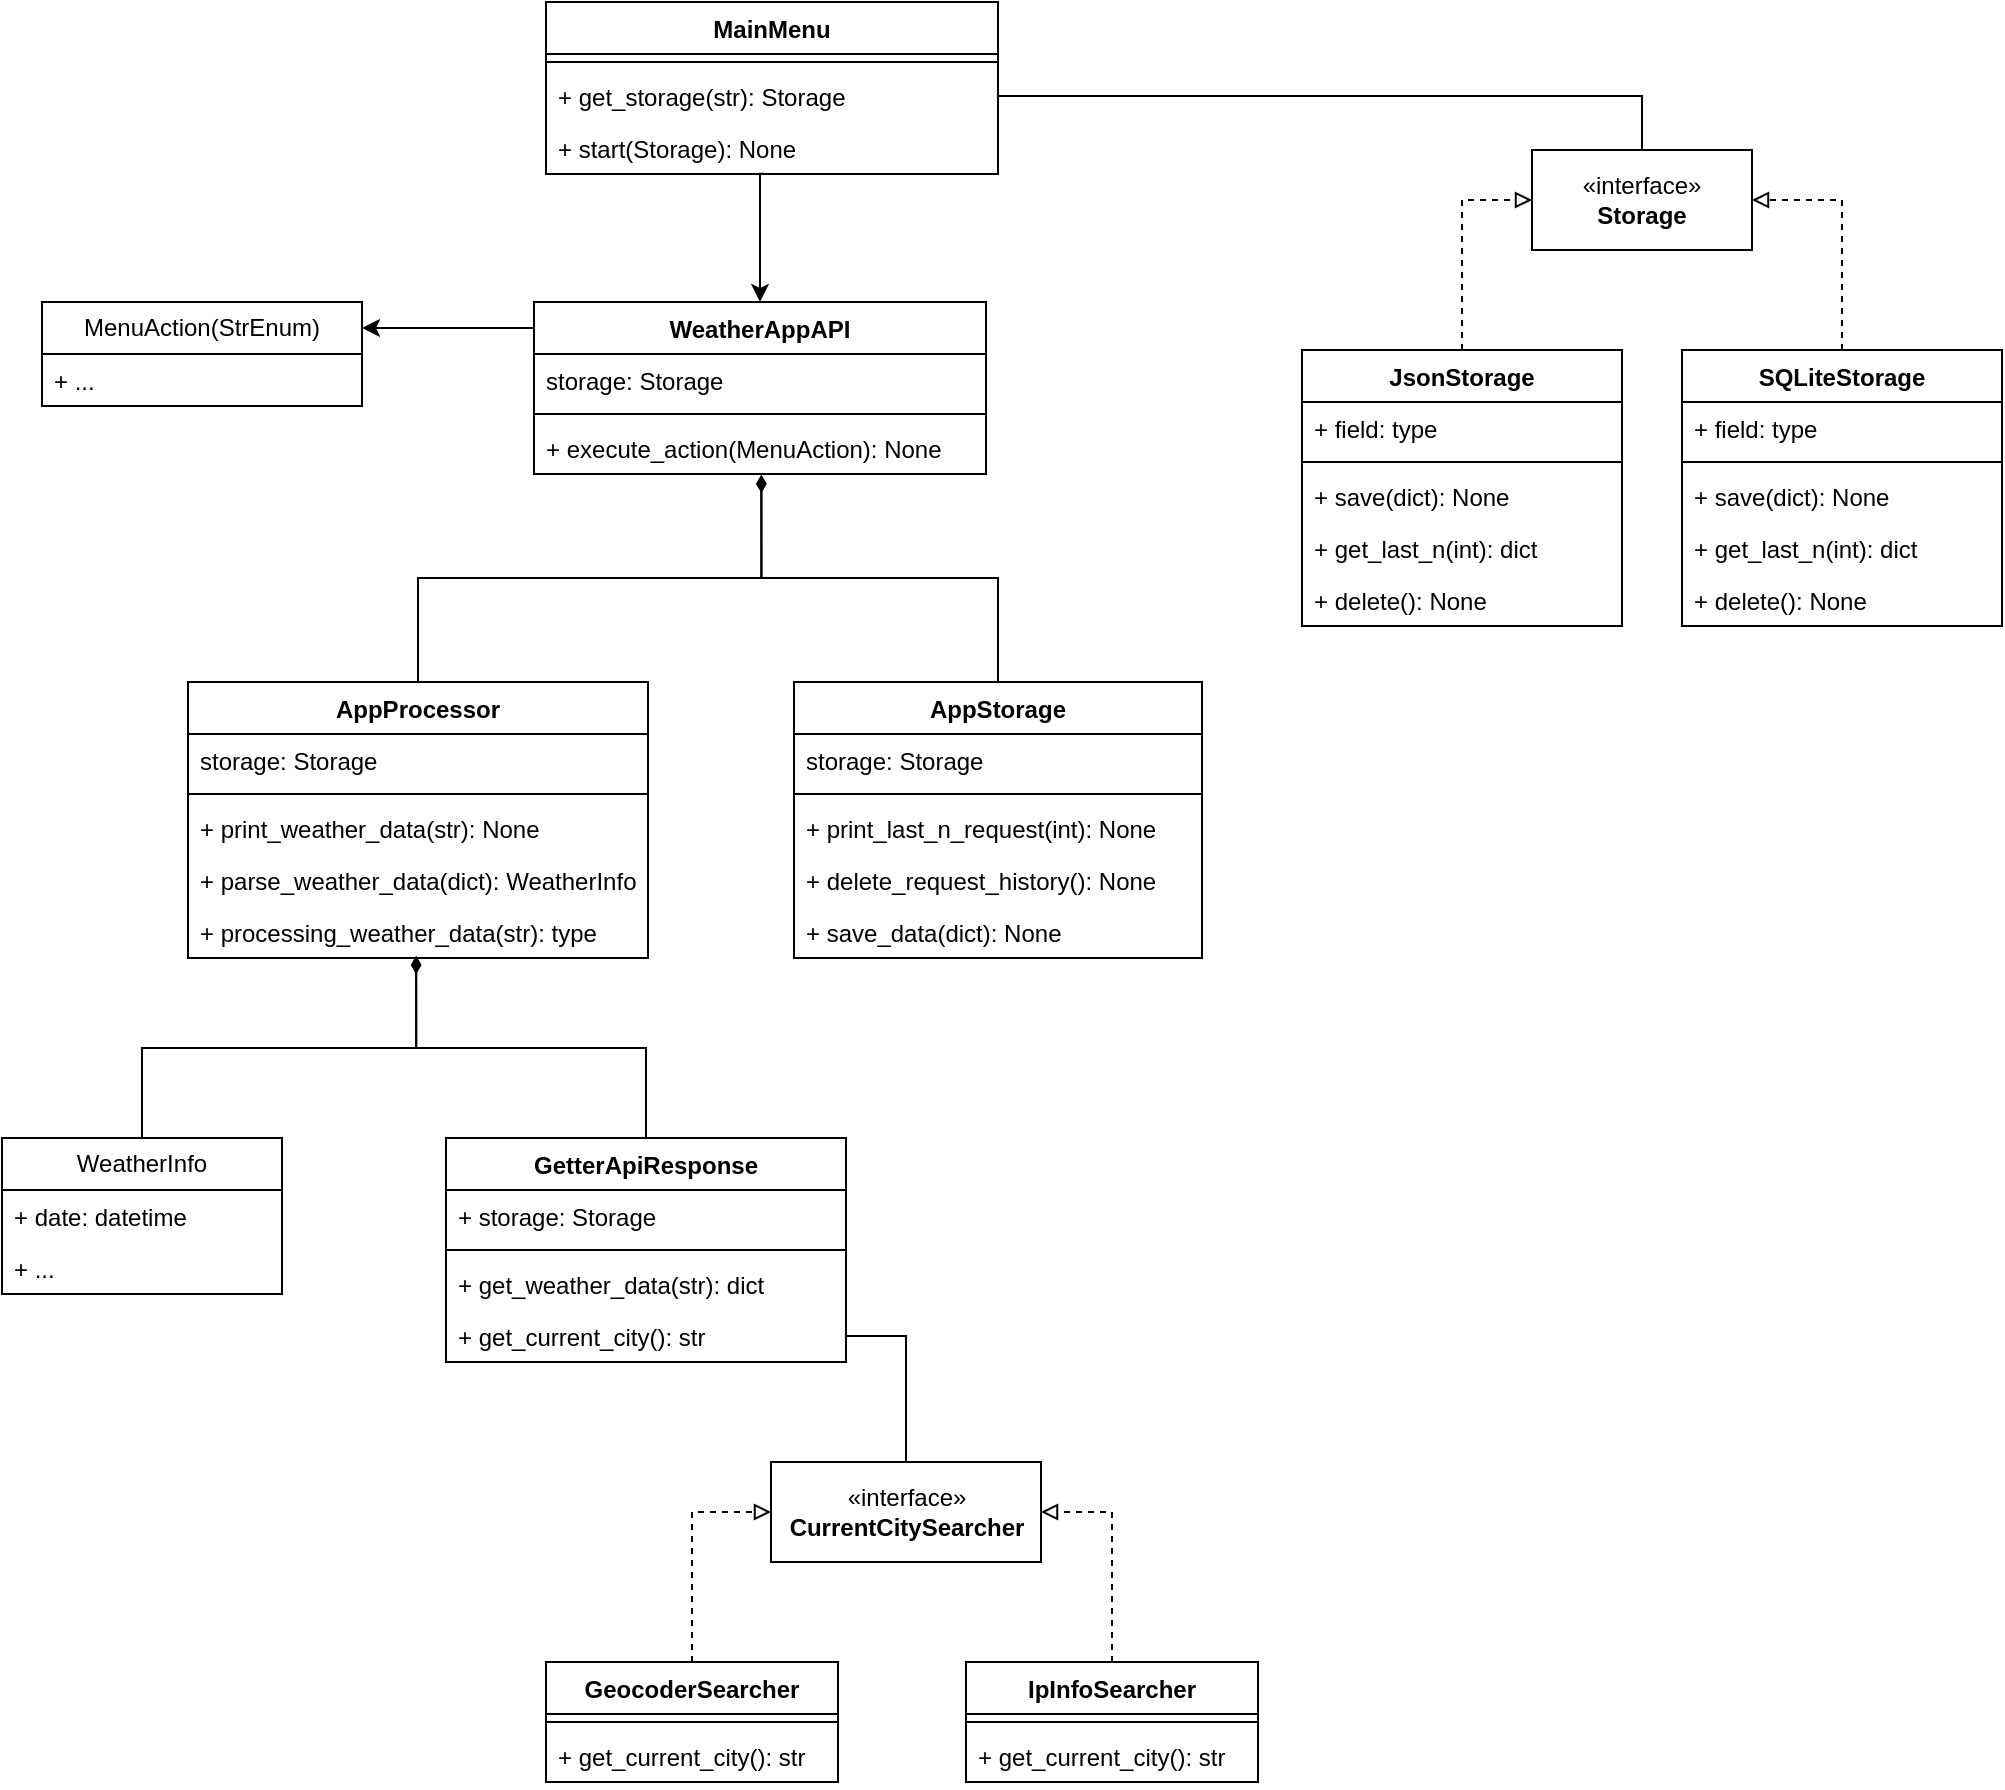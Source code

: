 <mxfile version="22.1.7" type="github">
  <diagram id="C5RBs43oDa-KdzZeNtuy" name="Classes">
    <mxGraphModel dx="1750" dy="943" grid="1" gridSize="10" guides="1" tooltips="1" connect="1" arrows="1" fold="1" page="1" pageScale="1" pageWidth="827" pageHeight="1169" math="0" shadow="0">
      <root>
        <mxCell id="WIyWlLk6GJQsqaUBKTNV-0" />
        <mxCell id="WIyWlLk6GJQsqaUBKTNV-1" parent="WIyWlLk6GJQsqaUBKTNV-0" />
        <mxCell id="CmBJolzLrZD9tK1PKWl1-5" value="MainMenu" style="swimlane;fontStyle=1;align=center;verticalAlign=top;childLayout=stackLayout;horizontal=1;startSize=26;horizontalStack=0;resizeParent=1;resizeParentMax=0;resizeLast=0;collapsible=1;marginBottom=0;whiteSpace=wrap;html=1;" vertex="1" parent="WIyWlLk6GJQsqaUBKTNV-1">
          <mxGeometry x="632" y="120" width="226" height="86" as="geometry" />
        </mxCell>
        <mxCell id="CmBJolzLrZD9tK1PKWl1-6" value="" style="line;strokeWidth=1;fillColor=none;align=left;verticalAlign=middle;spacingTop=-1;spacingLeft=3;spacingRight=3;rotatable=0;labelPosition=right;points=[];portConstraint=eastwest;strokeColor=inherit;" vertex="1" parent="CmBJolzLrZD9tK1PKWl1-5">
          <mxGeometry y="26" width="226" height="8" as="geometry" />
        </mxCell>
        <mxCell id="CmBJolzLrZD9tK1PKWl1-7" value="+ get_storage(str): Storage" style="text;strokeColor=none;fillColor=none;align=left;verticalAlign=top;spacingLeft=4;spacingRight=4;overflow=hidden;rotatable=0;points=[[0,0.5],[1,0.5]];portConstraint=eastwest;whiteSpace=wrap;html=1;" vertex="1" parent="CmBJolzLrZD9tK1PKWl1-5">
          <mxGeometry y="34" width="226" height="26" as="geometry" />
        </mxCell>
        <mxCell id="CmBJolzLrZD9tK1PKWl1-8" value="+ start(Storage): None" style="text;strokeColor=none;fillColor=none;align=left;verticalAlign=top;spacingLeft=4;spacingRight=4;overflow=hidden;rotatable=0;points=[[0,0.5],[1,0.5]];portConstraint=eastwest;whiteSpace=wrap;html=1;" vertex="1" parent="CmBJolzLrZD9tK1PKWl1-5">
          <mxGeometry y="60" width="226" height="26" as="geometry" />
        </mxCell>
        <mxCell id="CmBJolzLrZD9tK1PKWl1-9" value="GetterApiResponse" style="swimlane;fontStyle=1;align=center;verticalAlign=top;childLayout=stackLayout;horizontal=1;startSize=26;horizontalStack=0;resizeParent=1;resizeParentMax=0;resizeLast=0;collapsible=1;marginBottom=0;whiteSpace=wrap;html=1;" vertex="1" parent="WIyWlLk6GJQsqaUBKTNV-1">
          <mxGeometry x="582" y="688" width="200" height="112" as="geometry" />
        </mxCell>
        <mxCell id="CmBJolzLrZD9tK1PKWl1-10" value="+ storage: Storage" style="text;strokeColor=none;fillColor=none;align=left;verticalAlign=top;spacingLeft=4;spacingRight=4;overflow=hidden;rotatable=0;points=[[0,0.5],[1,0.5]];portConstraint=eastwest;whiteSpace=wrap;html=1;" vertex="1" parent="CmBJolzLrZD9tK1PKWl1-9">
          <mxGeometry y="26" width="200" height="26" as="geometry" />
        </mxCell>
        <mxCell id="CmBJolzLrZD9tK1PKWl1-11" value="" style="line;strokeWidth=1;fillColor=none;align=left;verticalAlign=middle;spacingTop=-1;spacingLeft=3;spacingRight=3;rotatable=0;labelPosition=right;points=[];portConstraint=eastwest;strokeColor=inherit;" vertex="1" parent="CmBJolzLrZD9tK1PKWl1-9">
          <mxGeometry y="52" width="200" height="8" as="geometry" />
        </mxCell>
        <mxCell id="CmBJolzLrZD9tK1PKWl1-12" value="+ get_weather_data(str): dict" style="text;strokeColor=none;fillColor=none;align=left;verticalAlign=top;spacingLeft=4;spacingRight=4;overflow=hidden;rotatable=0;points=[[0,0.5],[1,0.5]];portConstraint=eastwest;whiteSpace=wrap;html=1;" vertex="1" parent="CmBJolzLrZD9tK1PKWl1-9">
          <mxGeometry y="60" width="200" height="26" as="geometry" />
        </mxCell>
        <mxCell id="CmBJolzLrZD9tK1PKWl1-13" value="+ get_current_city(): str" style="text;strokeColor=none;fillColor=none;align=left;verticalAlign=top;spacingLeft=4;spacingRight=4;overflow=hidden;rotatable=0;points=[[0,0.5],[1,0.5]];portConstraint=eastwest;whiteSpace=wrap;html=1;" vertex="1" parent="CmBJolzLrZD9tK1PKWl1-9">
          <mxGeometry y="86" width="200" height="26" as="geometry" />
        </mxCell>
        <mxCell id="CmBJolzLrZD9tK1PKWl1-14" value="AppProcessor" style="swimlane;fontStyle=1;align=center;verticalAlign=top;childLayout=stackLayout;horizontal=1;startSize=26;horizontalStack=0;resizeParent=1;resizeParentMax=0;resizeLast=0;collapsible=1;marginBottom=0;whiteSpace=wrap;html=1;" vertex="1" parent="WIyWlLk6GJQsqaUBKTNV-1">
          <mxGeometry x="453" y="460" width="230" height="138" as="geometry" />
        </mxCell>
        <mxCell id="CmBJolzLrZD9tK1PKWl1-15" value="storage: Storage" style="text;strokeColor=none;fillColor=none;align=left;verticalAlign=top;spacingLeft=4;spacingRight=4;overflow=hidden;rotatable=0;points=[[0,0.5],[1,0.5]];portConstraint=eastwest;whiteSpace=wrap;html=1;" vertex="1" parent="CmBJolzLrZD9tK1PKWl1-14">
          <mxGeometry y="26" width="230" height="26" as="geometry" />
        </mxCell>
        <mxCell id="CmBJolzLrZD9tK1PKWl1-16" value="" style="line;strokeWidth=1;fillColor=none;align=left;verticalAlign=middle;spacingTop=-1;spacingLeft=3;spacingRight=3;rotatable=0;labelPosition=right;points=[];portConstraint=eastwest;strokeColor=inherit;" vertex="1" parent="CmBJolzLrZD9tK1PKWl1-14">
          <mxGeometry y="52" width="230" height="8" as="geometry" />
        </mxCell>
        <mxCell id="CmBJolzLrZD9tK1PKWl1-17" value="+ print_weather_data(str): None" style="text;strokeColor=none;fillColor=none;align=left;verticalAlign=top;spacingLeft=4;spacingRight=4;overflow=hidden;rotatable=0;points=[[0,0.5],[1,0.5]];portConstraint=eastwest;whiteSpace=wrap;html=1;" vertex="1" parent="CmBJolzLrZD9tK1PKWl1-14">
          <mxGeometry y="60" width="230" height="26" as="geometry" />
        </mxCell>
        <mxCell id="CmBJolzLrZD9tK1PKWl1-18" value="+ parse_weather_data(dict): WeatherInfo" style="text;strokeColor=none;fillColor=none;align=left;verticalAlign=top;spacingLeft=4;spacingRight=4;overflow=hidden;rotatable=0;points=[[0,0.5],[1,0.5]];portConstraint=eastwest;whiteSpace=wrap;html=1;" vertex="1" parent="CmBJolzLrZD9tK1PKWl1-14">
          <mxGeometry y="86" width="230" height="26" as="geometry" />
        </mxCell>
        <mxCell id="CmBJolzLrZD9tK1PKWl1-19" value="+ processing_weather_data(str): type" style="text;strokeColor=none;fillColor=none;align=left;verticalAlign=top;spacingLeft=4;spacingRight=4;overflow=hidden;rotatable=0;points=[[0,0.5],[1,0.5]];portConstraint=eastwest;whiteSpace=wrap;html=1;" vertex="1" parent="CmBJolzLrZD9tK1PKWl1-14">
          <mxGeometry y="112" width="230" height="26" as="geometry" />
        </mxCell>
        <mxCell id="CmBJolzLrZD9tK1PKWl1-20" value="AppStorage" style="swimlane;fontStyle=1;align=center;verticalAlign=top;childLayout=stackLayout;horizontal=1;startSize=26;horizontalStack=0;resizeParent=1;resizeParentMax=0;resizeLast=0;collapsible=1;marginBottom=0;whiteSpace=wrap;html=1;" vertex="1" parent="WIyWlLk6GJQsqaUBKTNV-1">
          <mxGeometry x="756" y="460" width="204" height="138" as="geometry" />
        </mxCell>
        <mxCell id="CmBJolzLrZD9tK1PKWl1-21" value="storage: Storage" style="text;strokeColor=none;fillColor=none;align=left;verticalAlign=top;spacingLeft=4;spacingRight=4;overflow=hidden;rotatable=0;points=[[0,0.5],[1,0.5]];portConstraint=eastwest;whiteSpace=wrap;html=1;" vertex="1" parent="CmBJolzLrZD9tK1PKWl1-20">
          <mxGeometry y="26" width="204" height="26" as="geometry" />
        </mxCell>
        <mxCell id="CmBJolzLrZD9tK1PKWl1-22" value="" style="line;strokeWidth=1;fillColor=none;align=left;verticalAlign=middle;spacingTop=-1;spacingLeft=3;spacingRight=3;rotatable=0;labelPosition=right;points=[];portConstraint=eastwest;strokeColor=inherit;" vertex="1" parent="CmBJolzLrZD9tK1PKWl1-20">
          <mxGeometry y="52" width="204" height="8" as="geometry" />
        </mxCell>
        <mxCell id="CmBJolzLrZD9tK1PKWl1-23" value="+ print_last_n_request(int): None" style="text;strokeColor=none;fillColor=none;align=left;verticalAlign=top;spacingLeft=4;spacingRight=4;overflow=hidden;rotatable=0;points=[[0,0.5],[1,0.5]];portConstraint=eastwest;whiteSpace=wrap;html=1;" vertex="1" parent="CmBJolzLrZD9tK1PKWl1-20">
          <mxGeometry y="60" width="204" height="26" as="geometry" />
        </mxCell>
        <mxCell id="CmBJolzLrZD9tK1PKWl1-24" value="+ delete_request_history(): None" style="text;strokeColor=none;fillColor=none;align=left;verticalAlign=top;spacingLeft=4;spacingRight=4;overflow=hidden;rotatable=0;points=[[0,0.5],[1,0.5]];portConstraint=eastwest;whiteSpace=wrap;html=1;" vertex="1" parent="CmBJolzLrZD9tK1PKWl1-20">
          <mxGeometry y="86" width="204" height="26" as="geometry" />
        </mxCell>
        <mxCell id="CmBJolzLrZD9tK1PKWl1-25" value="+ save_data(dict): None" style="text;strokeColor=none;fillColor=none;align=left;verticalAlign=top;spacingLeft=4;spacingRight=4;overflow=hidden;rotatable=0;points=[[0,0.5],[1,0.5]];portConstraint=eastwest;whiteSpace=wrap;html=1;" vertex="1" parent="CmBJolzLrZD9tK1PKWl1-20">
          <mxGeometry y="112" width="204" height="26" as="geometry" />
        </mxCell>
        <mxCell id="CmBJolzLrZD9tK1PKWl1-26" value="«interface»&lt;br&gt;&lt;b&gt;Storage&lt;/b&gt;" style="html=1;whiteSpace=wrap;" vertex="1" parent="WIyWlLk6GJQsqaUBKTNV-1">
          <mxGeometry x="1125" y="194" width="110" height="50" as="geometry" />
        </mxCell>
        <mxCell id="CmBJolzLrZD9tK1PKWl1-27" style="edgeStyle=orthogonalEdgeStyle;rounded=0;orthogonalLoop=1;jettySize=auto;html=1;exitX=0.5;exitY=0;exitDx=0;exitDy=0;entryX=0;entryY=0.5;entryDx=0;entryDy=0;endArrow=block;endFill=0;dashed=1;" edge="1" parent="WIyWlLk6GJQsqaUBKTNV-1" source="CmBJolzLrZD9tK1PKWl1-28" target="CmBJolzLrZD9tK1PKWl1-26">
          <mxGeometry relative="1" as="geometry" />
        </mxCell>
        <mxCell id="CmBJolzLrZD9tK1PKWl1-28" value="JsonStorage" style="swimlane;fontStyle=1;align=center;verticalAlign=top;childLayout=stackLayout;horizontal=1;startSize=26;horizontalStack=0;resizeParent=1;resizeParentMax=0;resizeLast=0;collapsible=1;marginBottom=0;whiteSpace=wrap;html=1;" vertex="1" parent="WIyWlLk6GJQsqaUBKTNV-1">
          <mxGeometry x="1010" y="294" width="160" height="138" as="geometry" />
        </mxCell>
        <mxCell id="CmBJolzLrZD9tK1PKWl1-29" value="+ field: type" style="text;strokeColor=none;fillColor=none;align=left;verticalAlign=top;spacingLeft=4;spacingRight=4;overflow=hidden;rotatable=0;points=[[0,0.5],[1,0.5]];portConstraint=eastwest;whiteSpace=wrap;html=1;" vertex="1" parent="CmBJolzLrZD9tK1PKWl1-28">
          <mxGeometry y="26" width="160" height="26" as="geometry" />
        </mxCell>
        <mxCell id="CmBJolzLrZD9tK1PKWl1-30" value="" style="line;strokeWidth=1;fillColor=none;align=left;verticalAlign=middle;spacingTop=-1;spacingLeft=3;spacingRight=3;rotatable=0;labelPosition=right;points=[];portConstraint=eastwest;strokeColor=inherit;" vertex="1" parent="CmBJolzLrZD9tK1PKWl1-28">
          <mxGeometry y="52" width="160" height="8" as="geometry" />
        </mxCell>
        <mxCell id="CmBJolzLrZD9tK1PKWl1-31" value="+ save(dict): None" style="text;strokeColor=none;fillColor=none;align=left;verticalAlign=top;spacingLeft=4;spacingRight=4;overflow=hidden;rotatable=0;points=[[0,0.5],[1,0.5]];portConstraint=eastwest;whiteSpace=wrap;html=1;" vertex="1" parent="CmBJolzLrZD9tK1PKWl1-28">
          <mxGeometry y="60" width="160" height="26" as="geometry" />
        </mxCell>
        <mxCell id="CmBJolzLrZD9tK1PKWl1-32" value="+ get_last_n(int): dict" style="text;strokeColor=none;fillColor=none;align=left;verticalAlign=top;spacingLeft=4;spacingRight=4;overflow=hidden;rotatable=0;points=[[0,0.5],[1,0.5]];portConstraint=eastwest;whiteSpace=wrap;html=1;" vertex="1" parent="CmBJolzLrZD9tK1PKWl1-28">
          <mxGeometry y="86" width="160" height="26" as="geometry" />
        </mxCell>
        <mxCell id="CmBJolzLrZD9tK1PKWl1-33" value="+ delete(): None" style="text;strokeColor=none;fillColor=none;align=left;verticalAlign=top;spacingLeft=4;spacingRight=4;overflow=hidden;rotatable=0;points=[[0,0.5],[1,0.5]];portConstraint=eastwest;whiteSpace=wrap;html=1;" vertex="1" parent="CmBJolzLrZD9tK1PKWl1-28">
          <mxGeometry y="112" width="160" height="26" as="geometry" />
        </mxCell>
        <mxCell id="CmBJolzLrZD9tK1PKWl1-34" style="edgeStyle=orthogonalEdgeStyle;rounded=0;orthogonalLoop=1;jettySize=auto;html=1;exitX=0.5;exitY=0;exitDx=0;exitDy=0;entryX=1;entryY=0.5;entryDx=0;entryDy=0;dashed=1;endArrow=block;endFill=0;" edge="1" parent="WIyWlLk6GJQsqaUBKTNV-1" source="CmBJolzLrZD9tK1PKWl1-35" target="CmBJolzLrZD9tK1PKWl1-26">
          <mxGeometry relative="1" as="geometry" />
        </mxCell>
        <mxCell id="CmBJolzLrZD9tK1PKWl1-35" value="SQLiteStorage" style="swimlane;fontStyle=1;align=center;verticalAlign=top;childLayout=stackLayout;horizontal=1;startSize=26;horizontalStack=0;resizeParent=1;resizeParentMax=0;resizeLast=0;collapsible=1;marginBottom=0;whiteSpace=wrap;html=1;" vertex="1" parent="WIyWlLk6GJQsqaUBKTNV-1">
          <mxGeometry x="1200" y="294" width="160" height="138" as="geometry" />
        </mxCell>
        <mxCell id="CmBJolzLrZD9tK1PKWl1-36" value="+ field: type" style="text;strokeColor=none;fillColor=none;align=left;verticalAlign=top;spacingLeft=4;spacingRight=4;overflow=hidden;rotatable=0;points=[[0,0.5],[1,0.5]];portConstraint=eastwest;whiteSpace=wrap;html=1;" vertex="1" parent="CmBJolzLrZD9tK1PKWl1-35">
          <mxGeometry y="26" width="160" height="26" as="geometry" />
        </mxCell>
        <mxCell id="CmBJolzLrZD9tK1PKWl1-37" value="" style="line;strokeWidth=1;fillColor=none;align=left;verticalAlign=middle;spacingTop=-1;spacingLeft=3;spacingRight=3;rotatable=0;labelPosition=right;points=[];portConstraint=eastwest;strokeColor=inherit;" vertex="1" parent="CmBJolzLrZD9tK1PKWl1-35">
          <mxGeometry y="52" width="160" height="8" as="geometry" />
        </mxCell>
        <mxCell id="CmBJolzLrZD9tK1PKWl1-38" value="+ save(dict): None" style="text;strokeColor=none;fillColor=none;align=left;verticalAlign=top;spacingLeft=4;spacingRight=4;overflow=hidden;rotatable=0;points=[[0,0.5],[1,0.5]];portConstraint=eastwest;whiteSpace=wrap;html=1;" vertex="1" parent="CmBJolzLrZD9tK1PKWl1-35">
          <mxGeometry y="60" width="160" height="26" as="geometry" />
        </mxCell>
        <mxCell id="CmBJolzLrZD9tK1PKWl1-39" value="+ get_last_n(int): dict" style="text;strokeColor=none;fillColor=none;align=left;verticalAlign=top;spacingLeft=4;spacingRight=4;overflow=hidden;rotatable=0;points=[[0,0.5],[1,0.5]];portConstraint=eastwest;whiteSpace=wrap;html=1;" vertex="1" parent="CmBJolzLrZD9tK1PKWl1-35">
          <mxGeometry y="86" width="160" height="26" as="geometry" />
        </mxCell>
        <mxCell id="CmBJolzLrZD9tK1PKWl1-40" value="+ delete(): None" style="text;strokeColor=none;fillColor=none;align=left;verticalAlign=top;spacingLeft=4;spacingRight=4;overflow=hidden;rotatable=0;points=[[0,0.5],[1,0.5]];portConstraint=eastwest;whiteSpace=wrap;html=1;" vertex="1" parent="CmBJolzLrZD9tK1PKWl1-35">
          <mxGeometry y="112" width="160" height="26" as="geometry" />
        </mxCell>
        <mxCell id="CmBJolzLrZD9tK1PKWl1-41" value="«interface»&lt;br&gt;&lt;b&gt;CurrentCitySearcher&lt;/b&gt;" style="html=1;whiteSpace=wrap;" vertex="1" parent="WIyWlLk6GJQsqaUBKTNV-1">
          <mxGeometry x="744.5" y="850" width="135" height="50" as="geometry" />
        </mxCell>
        <mxCell id="CmBJolzLrZD9tK1PKWl1-42" style="edgeStyle=orthogonalEdgeStyle;rounded=0;orthogonalLoop=1;jettySize=auto;html=1;exitX=0.5;exitY=0;exitDx=0;exitDy=0;entryX=0;entryY=0.5;entryDx=0;entryDy=0;endArrow=block;endFill=0;dashed=1;" edge="1" parent="WIyWlLk6GJQsqaUBKTNV-1" source="CmBJolzLrZD9tK1PKWl1-43" target="CmBJolzLrZD9tK1PKWl1-41">
          <mxGeometry relative="1" as="geometry" />
        </mxCell>
        <mxCell id="CmBJolzLrZD9tK1PKWl1-43" value="GeocoderSearcher" style="swimlane;fontStyle=1;align=center;verticalAlign=top;childLayout=stackLayout;horizontal=1;startSize=26;horizontalStack=0;resizeParent=1;resizeParentMax=0;resizeLast=0;collapsible=1;marginBottom=0;whiteSpace=wrap;html=1;" vertex="1" parent="WIyWlLk6GJQsqaUBKTNV-1">
          <mxGeometry x="632" y="950" width="146" height="60" as="geometry" />
        </mxCell>
        <mxCell id="CmBJolzLrZD9tK1PKWl1-44" value="" style="line;strokeWidth=1;fillColor=none;align=left;verticalAlign=middle;spacingTop=-1;spacingLeft=3;spacingRight=3;rotatable=0;labelPosition=right;points=[];portConstraint=eastwest;strokeColor=inherit;" vertex="1" parent="CmBJolzLrZD9tK1PKWl1-43">
          <mxGeometry y="26" width="146" height="8" as="geometry" />
        </mxCell>
        <mxCell id="CmBJolzLrZD9tK1PKWl1-45" value="+ get_current_city(): str" style="text;strokeColor=none;fillColor=none;align=left;verticalAlign=top;spacingLeft=4;spacingRight=4;overflow=hidden;rotatable=0;points=[[0,0.5],[1,0.5]];portConstraint=eastwest;whiteSpace=wrap;html=1;" vertex="1" parent="CmBJolzLrZD9tK1PKWl1-43">
          <mxGeometry y="34" width="146" height="26" as="geometry" />
        </mxCell>
        <mxCell id="CmBJolzLrZD9tK1PKWl1-46" style="edgeStyle=orthogonalEdgeStyle;rounded=0;orthogonalLoop=1;jettySize=auto;html=1;exitX=0.5;exitY=0;exitDx=0;exitDy=0;entryX=1;entryY=0.5;entryDx=0;entryDy=0;dashed=1;endArrow=block;endFill=0;" edge="1" parent="WIyWlLk6GJQsqaUBKTNV-1" source="CmBJolzLrZD9tK1PKWl1-47" target="CmBJolzLrZD9tK1PKWl1-41">
          <mxGeometry relative="1" as="geometry" />
        </mxCell>
        <mxCell id="CmBJolzLrZD9tK1PKWl1-47" value="IpInfoSearcher" style="swimlane;fontStyle=1;align=center;verticalAlign=top;childLayout=stackLayout;horizontal=1;startSize=26;horizontalStack=0;resizeParent=1;resizeParentMax=0;resizeLast=0;collapsible=1;marginBottom=0;whiteSpace=wrap;html=1;" vertex="1" parent="WIyWlLk6GJQsqaUBKTNV-1">
          <mxGeometry x="842" y="950" width="146" height="60" as="geometry" />
        </mxCell>
        <mxCell id="CmBJolzLrZD9tK1PKWl1-48" value="" style="line;strokeWidth=1;fillColor=none;align=left;verticalAlign=middle;spacingTop=-1;spacingLeft=3;spacingRight=3;rotatable=0;labelPosition=right;points=[];portConstraint=eastwest;strokeColor=inherit;" vertex="1" parent="CmBJolzLrZD9tK1PKWl1-47">
          <mxGeometry y="26" width="146" height="8" as="geometry" />
        </mxCell>
        <mxCell id="CmBJolzLrZD9tK1PKWl1-49" value="+ get_current_city(): str" style="text;strokeColor=none;fillColor=none;align=left;verticalAlign=top;spacingLeft=4;spacingRight=4;overflow=hidden;rotatable=0;points=[[0,0.5],[1,0.5]];portConstraint=eastwest;whiteSpace=wrap;html=1;" vertex="1" parent="CmBJolzLrZD9tK1PKWl1-47">
          <mxGeometry y="34" width="146" height="26" as="geometry" />
        </mxCell>
        <mxCell id="CmBJolzLrZD9tK1PKWl1-51" value="WeatherInfo" style="swimlane;fontStyle=0;childLayout=stackLayout;horizontal=1;startSize=26;fillColor=none;horizontalStack=0;resizeParent=1;resizeParentMax=0;resizeLast=0;collapsible=1;marginBottom=0;whiteSpace=wrap;html=1;" vertex="1" parent="WIyWlLk6GJQsqaUBKTNV-1">
          <mxGeometry x="360" y="688" width="140" height="78" as="geometry" />
        </mxCell>
        <mxCell id="CmBJolzLrZD9tK1PKWl1-52" value="+ date: datetime" style="text;strokeColor=none;fillColor=none;align=left;verticalAlign=top;spacingLeft=4;spacingRight=4;overflow=hidden;rotatable=0;points=[[0,0.5],[1,0.5]];portConstraint=eastwest;whiteSpace=wrap;html=1;" vertex="1" parent="CmBJolzLrZD9tK1PKWl1-51">
          <mxGeometry y="26" width="140" height="26" as="geometry" />
        </mxCell>
        <mxCell id="CmBJolzLrZD9tK1PKWl1-53" value="+ ..." style="text;strokeColor=none;fillColor=none;align=left;verticalAlign=top;spacingLeft=4;spacingRight=4;overflow=hidden;rotatable=0;points=[[0,0.5],[1,0.5]];portConstraint=eastwest;whiteSpace=wrap;html=1;" vertex="1" parent="CmBJolzLrZD9tK1PKWl1-51">
          <mxGeometry y="52" width="140" height="26" as="geometry" />
        </mxCell>
        <mxCell id="CmBJolzLrZD9tK1PKWl1-54" value="MenuAction(StrEnum)" style="swimlane;fontStyle=0;childLayout=stackLayout;horizontal=1;startSize=26;fillColor=none;horizontalStack=0;resizeParent=1;resizeParentMax=0;resizeLast=0;collapsible=1;marginBottom=0;whiteSpace=wrap;html=1;" vertex="1" parent="WIyWlLk6GJQsqaUBKTNV-1">
          <mxGeometry x="380" y="270" width="160" height="52" as="geometry" />
        </mxCell>
        <mxCell id="CmBJolzLrZD9tK1PKWl1-55" value="+ ..." style="text;strokeColor=none;fillColor=none;align=left;verticalAlign=top;spacingLeft=4;spacingRight=4;overflow=hidden;rotatable=0;points=[[0,0.5],[1,0.5]];portConstraint=eastwest;whiteSpace=wrap;html=1;" vertex="1" parent="CmBJolzLrZD9tK1PKWl1-54">
          <mxGeometry y="26" width="160" height="26" as="geometry" />
        </mxCell>
        <mxCell id="CmBJolzLrZD9tK1PKWl1-56" style="edgeStyle=orthogonalEdgeStyle;rounded=0;orthogonalLoop=1;jettySize=auto;html=1;exitX=0;exitY=0.25;exitDx=0;exitDy=0;entryX=1;entryY=0.25;entryDx=0;entryDy=0;" edge="1" parent="WIyWlLk6GJQsqaUBKTNV-1" source="CmBJolzLrZD9tK1PKWl1-57" target="CmBJolzLrZD9tK1PKWl1-54">
          <mxGeometry relative="1" as="geometry">
            <Array as="points">
              <mxPoint x="626" y="283" />
            </Array>
          </mxGeometry>
        </mxCell>
        <mxCell id="CmBJolzLrZD9tK1PKWl1-57" value="WeatherAppAPI" style="swimlane;fontStyle=1;align=center;verticalAlign=top;childLayout=stackLayout;horizontal=1;startSize=26;horizontalStack=0;resizeParent=1;resizeParentMax=0;resizeLast=0;collapsible=1;marginBottom=0;whiteSpace=wrap;html=1;" vertex="1" parent="WIyWlLk6GJQsqaUBKTNV-1">
          <mxGeometry x="626" y="270" width="226" height="86" as="geometry" />
        </mxCell>
        <mxCell id="CmBJolzLrZD9tK1PKWl1-58" value="storage: Storage" style="text;strokeColor=none;fillColor=none;align=left;verticalAlign=top;spacingLeft=4;spacingRight=4;overflow=hidden;rotatable=0;points=[[0,0.5],[1,0.5]];portConstraint=eastwest;whiteSpace=wrap;html=1;" vertex="1" parent="CmBJolzLrZD9tK1PKWl1-57">
          <mxGeometry y="26" width="226" height="26" as="geometry" />
        </mxCell>
        <mxCell id="CmBJolzLrZD9tK1PKWl1-59" value="" style="line;strokeWidth=1;fillColor=none;align=left;verticalAlign=middle;spacingTop=-1;spacingLeft=3;spacingRight=3;rotatable=0;labelPosition=right;points=[];portConstraint=eastwest;strokeColor=inherit;" vertex="1" parent="CmBJolzLrZD9tK1PKWl1-57">
          <mxGeometry y="52" width="226" height="8" as="geometry" />
        </mxCell>
        <mxCell id="CmBJolzLrZD9tK1PKWl1-60" value="+ execute_action(MenuAction): None" style="text;strokeColor=none;fillColor=none;align=left;verticalAlign=top;spacingLeft=4;spacingRight=4;overflow=hidden;rotatable=0;points=[[0,0.5],[1,0.5]];portConstraint=eastwest;whiteSpace=wrap;html=1;" vertex="1" parent="CmBJolzLrZD9tK1PKWl1-57">
          <mxGeometry y="60" width="226" height="26" as="geometry" />
        </mxCell>
        <mxCell id="CmBJolzLrZD9tK1PKWl1-64" style="edgeStyle=orthogonalEdgeStyle;rounded=0;orthogonalLoop=1;jettySize=auto;html=1;exitX=1;exitY=0.5;exitDx=0;exitDy=0;entryX=0.5;entryY=0;entryDx=0;entryDy=0;endArrow=none;endFill=0;" edge="1" parent="WIyWlLk6GJQsqaUBKTNV-1" source="CmBJolzLrZD9tK1PKWl1-7" target="CmBJolzLrZD9tK1PKWl1-26">
          <mxGeometry relative="1" as="geometry" />
        </mxCell>
        <mxCell id="CmBJolzLrZD9tK1PKWl1-65" style="edgeStyle=orthogonalEdgeStyle;rounded=0;orthogonalLoop=1;jettySize=auto;html=1;exitX=1;exitY=0.5;exitDx=0;exitDy=0;entryX=0.5;entryY=0;entryDx=0;entryDy=0;startArrow=none;startFill=0;endArrow=none;endFill=0;" edge="1" parent="WIyWlLk6GJQsqaUBKTNV-1" source="CmBJolzLrZD9tK1PKWl1-13" target="CmBJolzLrZD9tK1PKWl1-41">
          <mxGeometry relative="1" as="geometry" />
        </mxCell>
        <mxCell id="CmBJolzLrZD9tK1PKWl1-68" style="edgeStyle=orthogonalEdgeStyle;rounded=0;orthogonalLoop=1;jettySize=auto;html=1;exitX=0.5;exitY=0;exitDx=0;exitDy=0;entryX=0.482;entryY=0.997;entryDx=0;entryDy=0;entryPerimeter=0;endArrow=none;endFill=0;startArrow=classic;startFill=1;" edge="1" parent="WIyWlLk6GJQsqaUBKTNV-1" source="CmBJolzLrZD9tK1PKWl1-57" target="CmBJolzLrZD9tK1PKWl1-8">
          <mxGeometry relative="1" as="geometry">
            <Array as="points">
              <mxPoint x="739" y="206" />
            </Array>
          </mxGeometry>
        </mxCell>
        <mxCell id="CmBJolzLrZD9tK1PKWl1-69" style="edgeStyle=orthogonalEdgeStyle;rounded=0;orthogonalLoop=1;jettySize=auto;html=1;exitX=0.5;exitY=0;exitDx=0;exitDy=0;entryX=0.503;entryY=1.015;entryDx=0;entryDy=0;entryPerimeter=0;endArrow=diamondThin;endFill=1;" edge="1" parent="WIyWlLk6GJQsqaUBKTNV-1" source="CmBJolzLrZD9tK1PKWl1-14" target="CmBJolzLrZD9tK1PKWl1-60">
          <mxGeometry relative="1" as="geometry" />
        </mxCell>
        <mxCell id="CmBJolzLrZD9tK1PKWl1-70" style="edgeStyle=orthogonalEdgeStyle;rounded=0;orthogonalLoop=1;jettySize=auto;html=1;exitX=0.5;exitY=0;exitDx=0;exitDy=0;entryX=0.503;entryY=1.015;entryDx=0;entryDy=0;entryPerimeter=0;endArrow=diamondThin;endFill=1;" edge="1" parent="WIyWlLk6GJQsqaUBKTNV-1" source="CmBJolzLrZD9tK1PKWl1-20" target="CmBJolzLrZD9tK1PKWl1-60">
          <mxGeometry relative="1" as="geometry" />
        </mxCell>
        <mxCell id="CmBJolzLrZD9tK1PKWl1-71" style="edgeStyle=orthogonalEdgeStyle;rounded=0;orthogonalLoop=1;jettySize=auto;html=1;exitX=0.5;exitY=0;exitDx=0;exitDy=0;entryX=0.496;entryY=0.962;entryDx=0;entryDy=0;entryPerimeter=0;endArrow=diamondThin;endFill=1;" edge="1" parent="WIyWlLk6GJQsqaUBKTNV-1" source="CmBJolzLrZD9tK1PKWl1-51" target="CmBJolzLrZD9tK1PKWl1-19">
          <mxGeometry relative="1" as="geometry" />
        </mxCell>
        <mxCell id="CmBJolzLrZD9tK1PKWl1-73" style="edgeStyle=orthogonalEdgeStyle;rounded=0;orthogonalLoop=1;jettySize=auto;html=1;exitX=0.5;exitY=0;exitDx=0;exitDy=0;entryX=0.496;entryY=0.962;entryDx=0;entryDy=0;entryPerimeter=0;endArrow=diamondThin;endFill=1;" edge="1" parent="WIyWlLk6GJQsqaUBKTNV-1" source="CmBJolzLrZD9tK1PKWl1-9" target="CmBJolzLrZD9tK1PKWl1-19">
          <mxGeometry relative="1" as="geometry" />
        </mxCell>
      </root>
    </mxGraphModel>
  </diagram>
</mxfile>
